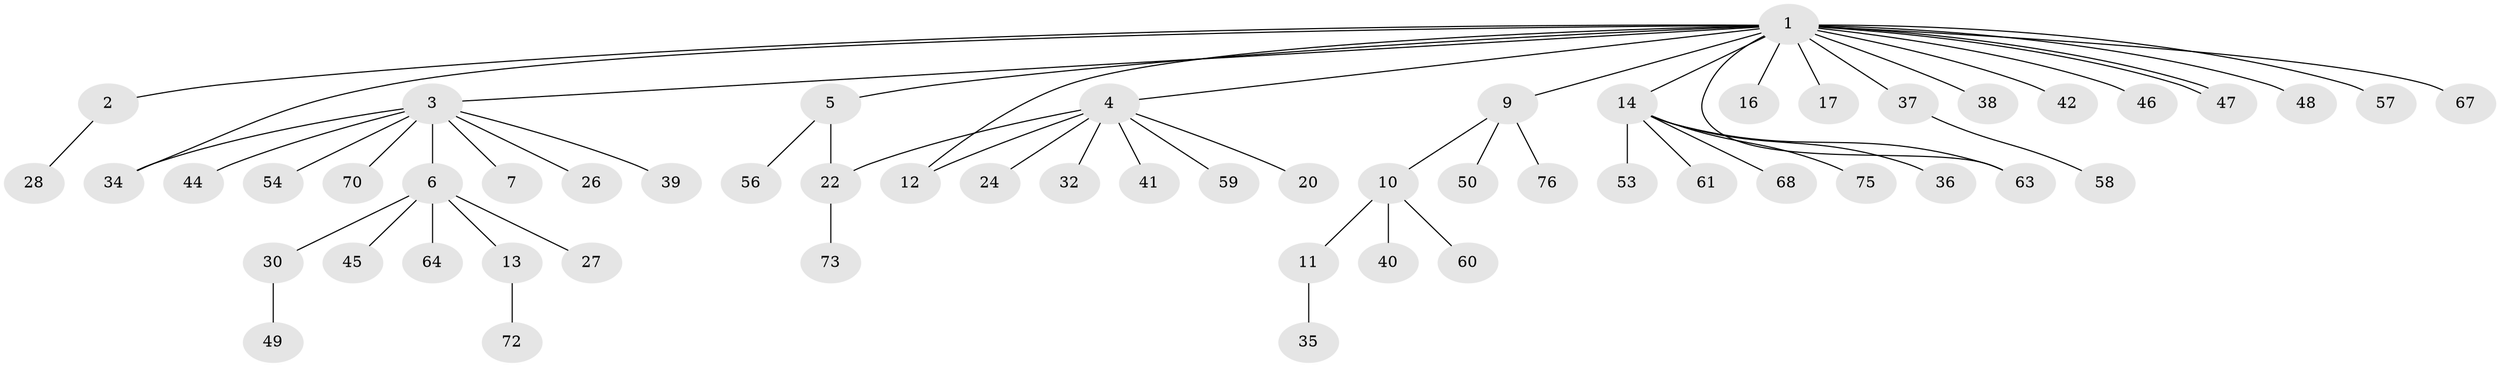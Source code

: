 // Generated by graph-tools (version 1.1) at 2025/23/03/03/25 07:23:53]
// undirected, 56 vertices, 60 edges
graph export_dot {
graph [start="1"]
  node [color=gray90,style=filled];
  1 [super="+19"];
  2 [super="+71"];
  3 [super="+25"];
  4 [super="+18"];
  5 [super="+51"];
  6 [super="+8"];
  7 [super="+29"];
  9 [super="+43"];
  10 [super="+23"];
  11;
  12 [super="+55"];
  13 [super="+77"];
  14 [super="+15"];
  16 [super="+21"];
  17;
  20;
  22 [super="+31"];
  24;
  26 [super="+65"];
  27;
  28;
  30;
  32 [super="+33"];
  34;
  35;
  36;
  37 [super="+62"];
  38;
  39 [super="+74"];
  40 [super="+52"];
  41;
  42;
  44;
  45;
  46;
  47;
  48;
  49;
  50;
  53;
  54;
  56;
  57;
  58;
  59 [super="+69"];
  60;
  61;
  63 [super="+66"];
  64;
  67;
  68;
  70;
  72;
  73;
  75;
  76;
  1 -- 2;
  1 -- 3;
  1 -- 4;
  1 -- 5;
  1 -- 9;
  1 -- 14;
  1 -- 16;
  1 -- 17;
  1 -- 34;
  1 -- 37;
  1 -- 38;
  1 -- 42;
  1 -- 46;
  1 -- 47;
  1 -- 47;
  1 -- 48;
  1 -- 57;
  1 -- 63;
  1 -- 67;
  1 -- 12;
  2 -- 28;
  3 -- 6;
  3 -- 7;
  3 -- 34;
  3 -- 39;
  3 -- 44;
  3 -- 54;
  3 -- 70;
  3 -- 26;
  4 -- 12;
  4 -- 20;
  4 -- 22;
  4 -- 24;
  4 -- 32;
  4 -- 59;
  4 -- 41;
  5 -- 22;
  5 -- 56;
  6 -- 13;
  6 -- 27;
  6 -- 30;
  6 -- 45;
  6 -- 64;
  9 -- 10;
  9 -- 50;
  9 -- 76;
  10 -- 11;
  10 -- 40;
  10 -- 60;
  11 -- 35;
  13 -- 72;
  14 -- 75;
  14 -- 68;
  14 -- 36;
  14 -- 53;
  14 -- 61;
  14 -- 63;
  22 -- 73;
  30 -- 49;
  37 -- 58;
}
